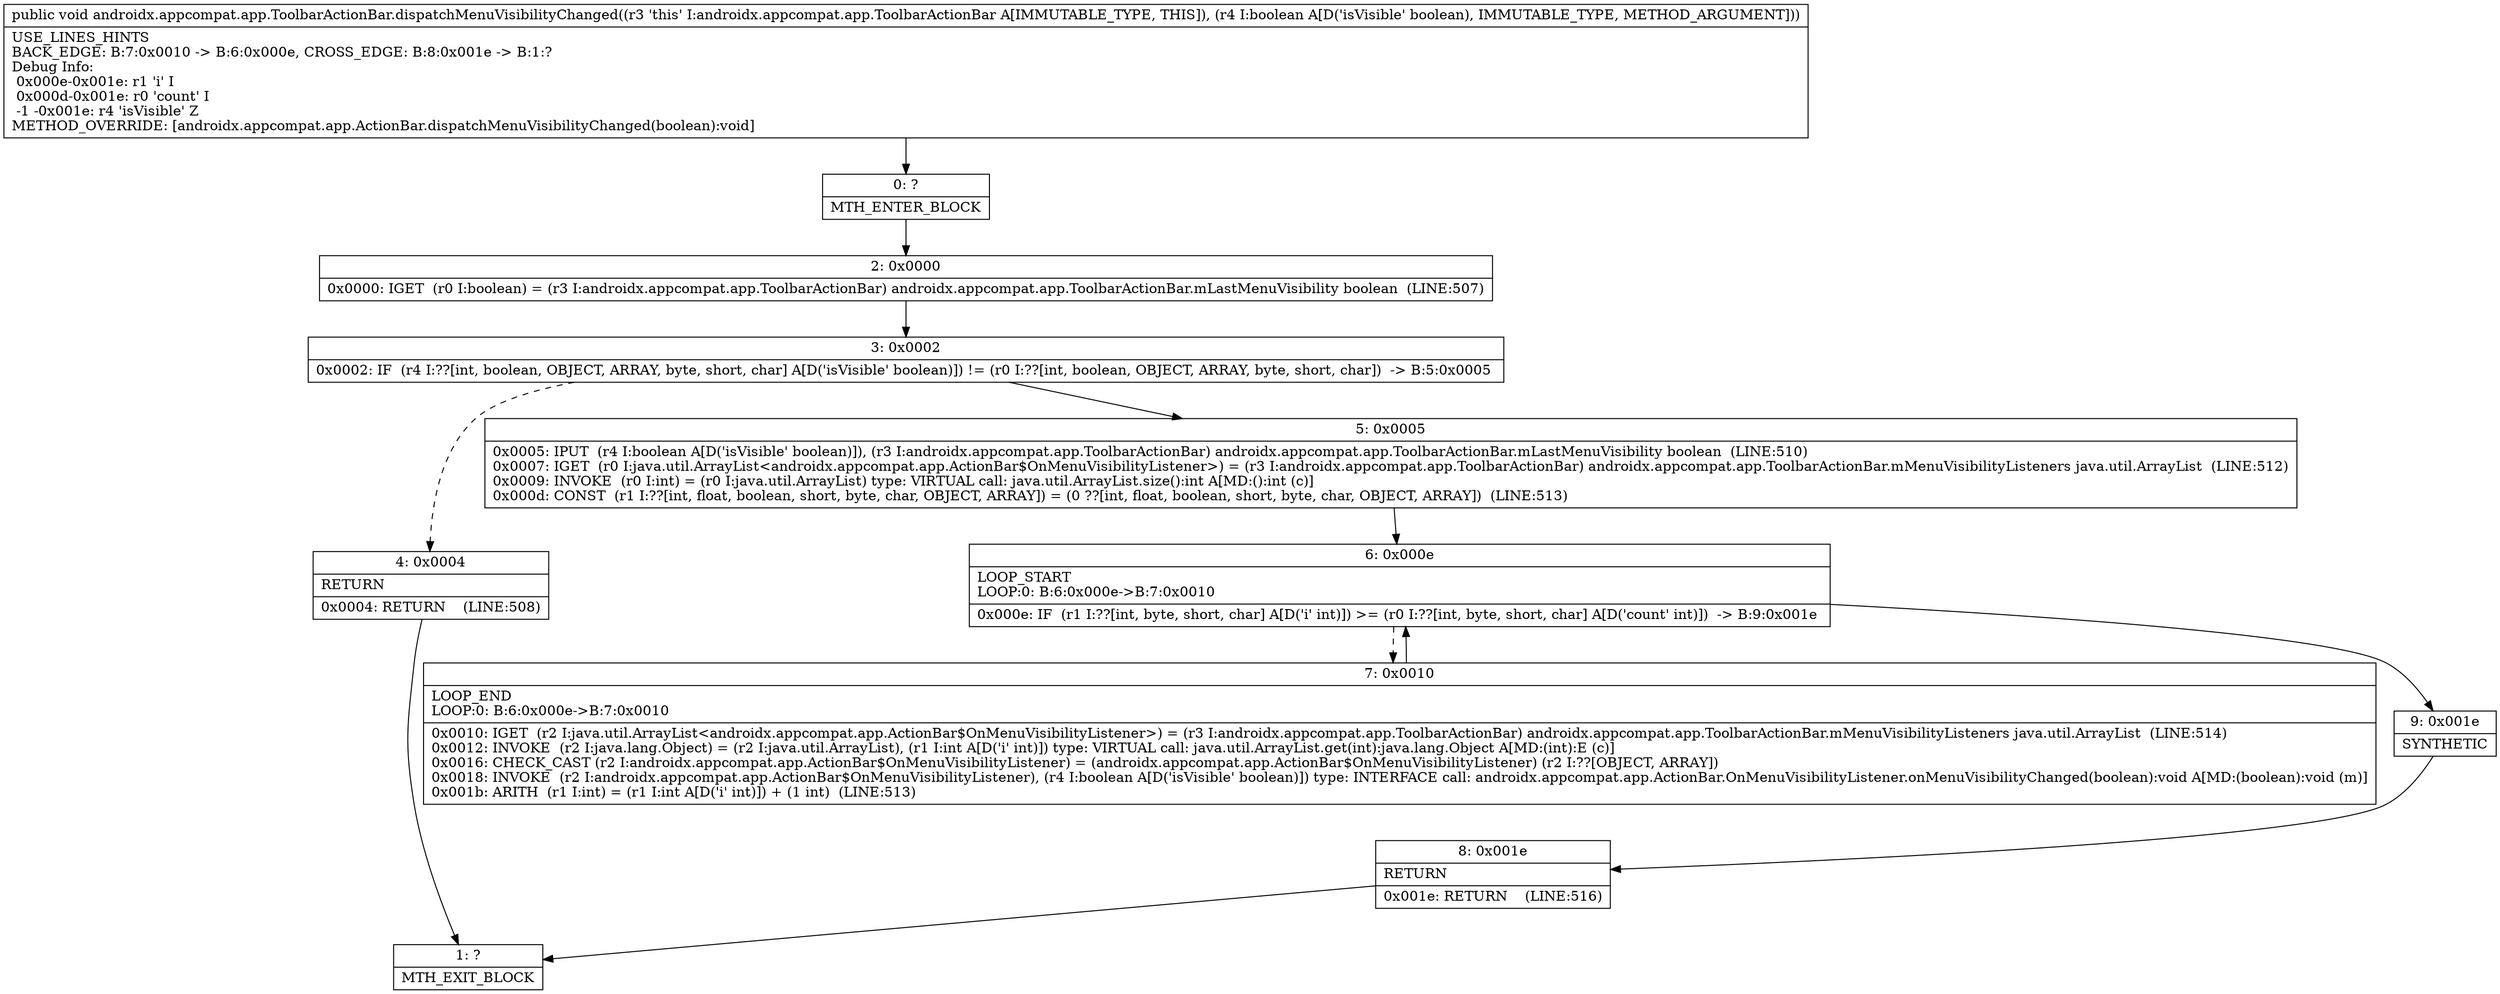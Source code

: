 digraph "CFG forandroidx.appcompat.app.ToolbarActionBar.dispatchMenuVisibilityChanged(Z)V" {
Node_0 [shape=record,label="{0\:\ ?|MTH_ENTER_BLOCK\l}"];
Node_2 [shape=record,label="{2\:\ 0x0000|0x0000: IGET  (r0 I:boolean) = (r3 I:androidx.appcompat.app.ToolbarActionBar) androidx.appcompat.app.ToolbarActionBar.mLastMenuVisibility boolean  (LINE:507)\l}"];
Node_3 [shape=record,label="{3\:\ 0x0002|0x0002: IF  (r4 I:??[int, boolean, OBJECT, ARRAY, byte, short, char] A[D('isVisible' boolean)]) != (r0 I:??[int, boolean, OBJECT, ARRAY, byte, short, char])  \-\> B:5:0x0005 \l}"];
Node_4 [shape=record,label="{4\:\ 0x0004|RETURN\l|0x0004: RETURN    (LINE:508)\l}"];
Node_1 [shape=record,label="{1\:\ ?|MTH_EXIT_BLOCK\l}"];
Node_5 [shape=record,label="{5\:\ 0x0005|0x0005: IPUT  (r4 I:boolean A[D('isVisible' boolean)]), (r3 I:androidx.appcompat.app.ToolbarActionBar) androidx.appcompat.app.ToolbarActionBar.mLastMenuVisibility boolean  (LINE:510)\l0x0007: IGET  (r0 I:java.util.ArrayList\<androidx.appcompat.app.ActionBar$OnMenuVisibilityListener\>) = (r3 I:androidx.appcompat.app.ToolbarActionBar) androidx.appcompat.app.ToolbarActionBar.mMenuVisibilityListeners java.util.ArrayList  (LINE:512)\l0x0009: INVOKE  (r0 I:int) = (r0 I:java.util.ArrayList) type: VIRTUAL call: java.util.ArrayList.size():int A[MD:():int (c)]\l0x000d: CONST  (r1 I:??[int, float, boolean, short, byte, char, OBJECT, ARRAY]) = (0 ??[int, float, boolean, short, byte, char, OBJECT, ARRAY])  (LINE:513)\l}"];
Node_6 [shape=record,label="{6\:\ 0x000e|LOOP_START\lLOOP:0: B:6:0x000e\-\>B:7:0x0010\l|0x000e: IF  (r1 I:??[int, byte, short, char] A[D('i' int)]) \>= (r0 I:??[int, byte, short, char] A[D('count' int)])  \-\> B:9:0x001e \l}"];
Node_7 [shape=record,label="{7\:\ 0x0010|LOOP_END\lLOOP:0: B:6:0x000e\-\>B:7:0x0010\l|0x0010: IGET  (r2 I:java.util.ArrayList\<androidx.appcompat.app.ActionBar$OnMenuVisibilityListener\>) = (r3 I:androidx.appcompat.app.ToolbarActionBar) androidx.appcompat.app.ToolbarActionBar.mMenuVisibilityListeners java.util.ArrayList  (LINE:514)\l0x0012: INVOKE  (r2 I:java.lang.Object) = (r2 I:java.util.ArrayList), (r1 I:int A[D('i' int)]) type: VIRTUAL call: java.util.ArrayList.get(int):java.lang.Object A[MD:(int):E (c)]\l0x0016: CHECK_CAST (r2 I:androidx.appcompat.app.ActionBar$OnMenuVisibilityListener) = (androidx.appcompat.app.ActionBar$OnMenuVisibilityListener) (r2 I:??[OBJECT, ARRAY]) \l0x0018: INVOKE  (r2 I:androidx.appcompat.app.ActionBar$OnMenuVisibilityListener), (r4 I:boolean A[D('isVisible' boolean)]) type: INTERFACE call: androidx.appcompat.app.ActionBar.OnMenuVisibilityListener.onMenuVisibilityChanged(boolean):void A[MD:(boolean):void (m)]\l0x001b: ARITH  (r1 I:int) = (r1 I:int A[D('i' int)]) + (1 int)  (LINE:513)\l}"];
Node_9 [shape=record,label="{9\:\ 0x001e|SYNTHETIC\l}"];
Node_8 [shape=record,label="{8\:\ 0x001e|RETURN\l|0x001e: RETURN    (LINE:516)\l}"];
MethodNode[shape=record,label="{public void androidx.appcompat.app.ToolbarActionBar.dispatchMenuVisibilityChanged((r3 'this' I:androidx.appcompat.app.ToolbarActionBar A[IMMUTABLE_TYPE, THIS]), (r4 I:boolean A[D('isVisible' boolean), IMMUTABLE_TYPE, METHOD_ARGUMENT]))  | USE_LINES_HINTS\lBACK_EDGE: B:7:0x0010 \-\> B:6:0x000e, CROSS_EDGE: B:8:0x001e \-\> B:1:?\lDebug Info:\l  0x000e\-0x001e: r1 'i' I\l  0x000d\-0x001e: r0 'count' I\l  \-1 \-0x001e: r4 'isVisible' Z\lMETHOD_OVERRIDE: [androidx.appcompat.app.ActionBar.dispatchMenuVisibilityChanged(boolean):void]\l}"];
MethodNode -> Node_0;Node_0 -> Node_2;
Node_2 -> Node_3;
Node_3 -> Node_4[style=dashed];
Node_3 -> Node_5;
Node_4 -> Node_1;
Node_5 -> Node_6;
Node_6 -> Node_7[style=dashed];
Node_6 -> Node_9;
Node_7 -> Node_6;
Node_9 -> Node_8;
Node_8 -> Node_1;
}

